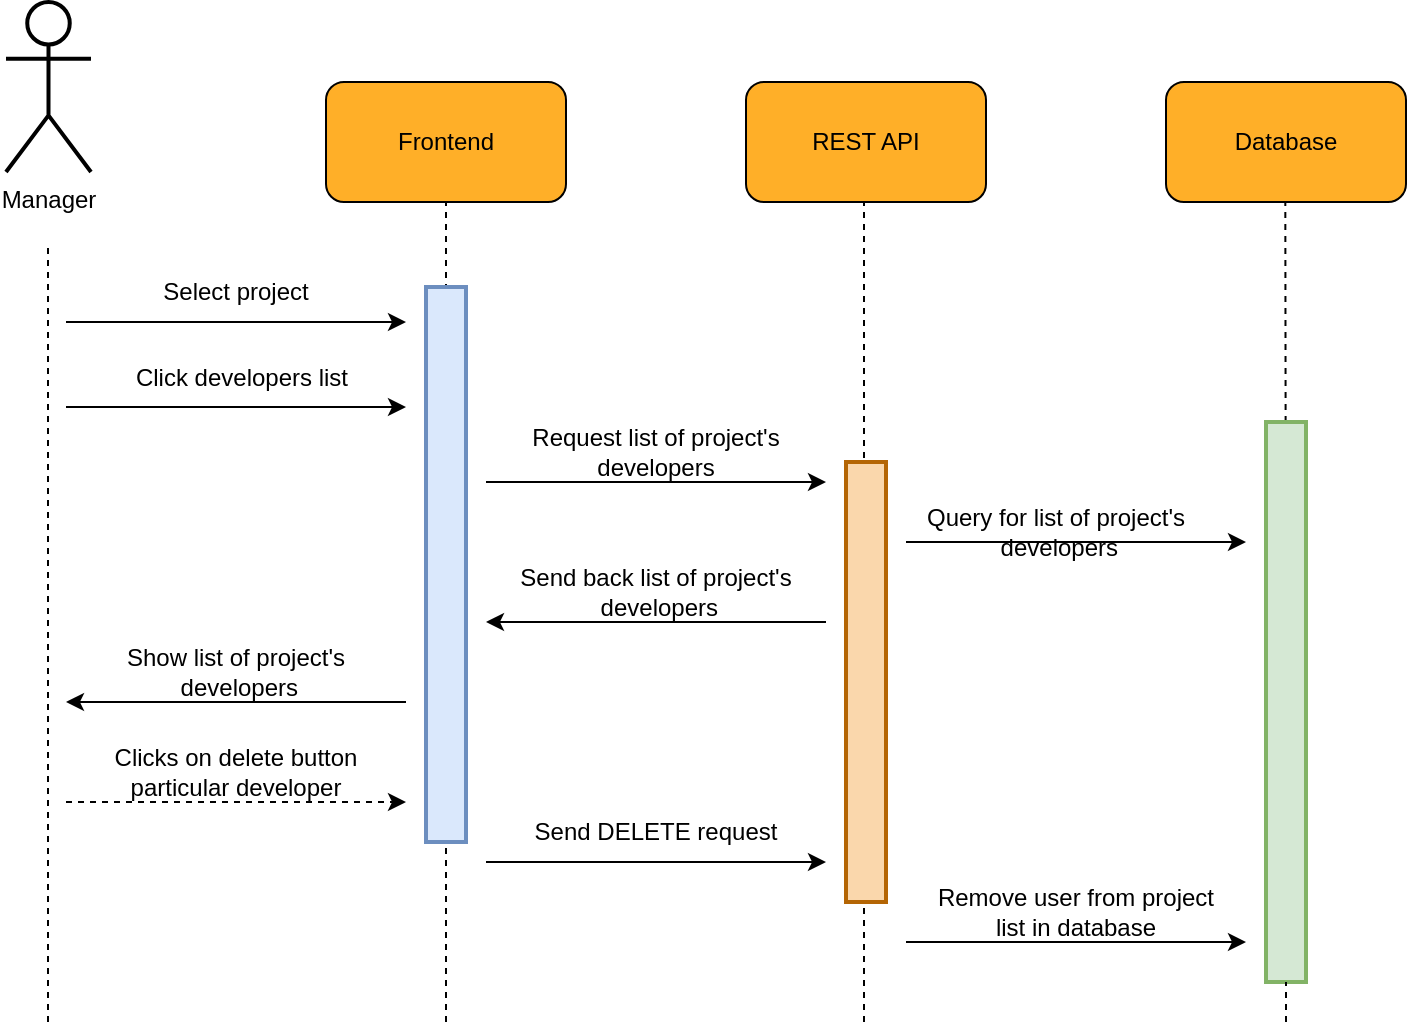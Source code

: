 <mxfile version="16.1.2" type="device"><diagram id="6zhvzYkgCJgWaa-C8Zsw" name="Page-1"><mxGraphModel dx="1102" dy="981" grid="1" gridSize="10" guides="1" tooltips="1" connect="1" arrows="1" fold="1" page="1" pageScale="1" pageWidth="850" pageHeight="1100" math="0" shadow="0"><root><mxCell id="0"/><mxCell id="1" parent="0"/><mxCell id="cVH0PqJ_mAe9mKtCRDbs-1" value="" style="endArrow=none;dashed=1;html=1;rounded=0;jumpSize=6;strokeWidth=1;startArrow=none;fontSize=12;" parent="1" edge="1"><mxGeometry width="50" height="50" relative="1" as="geometry"><mxPoint x="479" y="700" as="sourcePoint"/><mxPoint x="479" y="290" as="targetPoint"/></mxGeometry></mxCell><mxCell id="cVH0PqJ_mAe9mKtCRDbs-2" value="" style="group;fontSize=12;" parent="1" vertex="1" connectable="0"><mxGeometry x="210" y="230" width="120" height="60" as="geometry"/></mxCell><mxCell id="cVH0PqJ_mAe9mKtCRDbs-3" value="" style="rounded=1;whiteSpace=wrap;html=1;fillColor=#FFAF28;fontSize=12;" parent="cVH0PqJ_mAe9mKtCRDbs-2" vertex="1"><mxGeometry width="120" height="60" as="geometry"/></mxCell><mxCell id="cVH0PqJ_mAe9mKtCRDbs-4" value="&lt;font style=&quot;font-size: 12px;&quot;&gt;Frontend&lt;/font&gt;" style="text;html=1;strokeColor=none;fillColor=none;align=center;verticalAlign=middle;whiteSpace=wrap;rounded=0;fontSize=12;" parent="cVH0PqJ_mAe9mKtCRDbs-2" vertex="1"><mxGeometry x="30" y="15" width="60" height="30" as="geometry"/></mxCell><mxCell id="cVH0PqJ_mAe9mKtCRDbs-5" value="" style="group;fontSize=12;" parent="1" vertex="1" connectable="0"><mxGeometry x="420" y="230" width="120" height="60" as="geometry"/></mxCell><mxCell id="cVH0PqJ_mAe9mKtCRDbs-6" value="" style="rounded=1;whiteSpace=wrap;html=1;fillColor=#FFAF28;fontSize=12;" parent="cVH0PqJ_mAe9mKtCRDbs-5" vertex="1"><mxGeometry width="120" height="60" as="geometry"/></mxCell><mxCell id="cVH0PqJ_mAe9mKtCRDbs-7" value="&lt;font style=&quot;font-size: 12px;&quot;&gt;REST API&lt;/font&gt;" style="text;html=1;strokeColor=none;fillColor=none;align=center;verticalAlign=middle;whiteSpace=wrap;rounded=0;fontSize=12;" parent="cVH0PqJ_mAe9mKtCRDbs-5" vertex="1"><mxGeometry x="30" y="15" width="60" height="30" as="geometry"/></mxCell><mxCell id="cVH0PqJ_mAe9mKtCRDbs-8" value="" style="endArrow=none;dashed=1;html=1;rounded=0;entryX=0.5;entryY=1;entryDx=0;entryDy=0;jumpSize=6;strokeWidth=1;fontSize=12;" parent="1" target="cVH0PqJ_mAe9mKtCRDbs-3" edge="1"><mxGeometry width="50" height="50" relative="1" as="geometry"><mxPoint x="270" y="700" as="sourcePoint"/><mxPoint x="420" y="210" as="targetPoint"/></mxGeometry></mxCell><mxCell id="cVH0PqJ_mAe9mKtCRDbs-9" value="Manager" style="shape=umlActor;verticalLabelPosition=bottom;verticalAlign=top;html=1;outlineConnect=0;rounded=1;strokeWidth=2;fontSize=12;" parent="1" vertex="1"><mxGeometry x="50" y="190" width="42.5" height="85" as="geometry"/></mxCell><mxCell id="cVH0PqJ_mAe9mKtCRDbs-10" value="" style="endArrow=none;dashed=1;html=1;rounded=0;jumpSize=6;strokeWidth=1;fontSize=12;" parent="1" edge="1"><mxGeometry width="50" height="50" relative="1" as="geometry"><mxPoint x="71" y="700" as="sourcePoint"/><mxPoint x="71" y="310" as="targetPoint"/></mxGeometry></mxCell><mxCell id="cVH0PqJ_mAe9mKtCRDbs-11" value="" style="group;fontSize=12;" parent="1" vertex="1" connectable="0"><mxGeometry x="630" y="230" width="120" height="60" as="geometry"/></mxCell><mxCell id="cVH0PqJ_mAe9mKtCRDbs-12" value="" style="rounded=1;whiteSpace=wrap;html=1;fillColor=#FFAF28;fontSize=12;" parent="cVH0PqJ_mAe9mKtCRDbs-11" vertex="1"><mxGeometry width="120" height="60" as="geometry"/></mxCell><mxCell id="cVH0PqJ_mAe9mKtCRDbs-13" value="&lt;font style=&quot;font-size: 12px&quot;&gt;Database&lt;/font&gt;" style="text;html=1;strokeColor=none;fillColor=none;align=center;verticalAlign=middle;whiteSpace=wrap;rounded=0;fontSize=12;" parent="cVH0PqJ_mAe9mKtCRDbs-11" vertex="1"><mxGeometry x="30" y="15" width="60" height="30" as="geometry"/></mxCell><mxCell id="cVH0PqJ_mAe9mKtCRDbs-14" value="" style="endArrow=none;dashed=1;html=1;rounded=0;jumpSize=6;strokeWidth=1;fontSize=12;startArrow=none;" parent="1" source="cVH0PqJ_mAe9mKtCRDbs-37" edge="1"><mxGeometry width="50" height="50" relative="1" as="geometry"><mxPoint x="689.66" y="790" as="sourcePoint"/><mxPoint x="689.66" y="290" as="targetPoint"/></mxGeometry></mxCell><mxCell id="cVH0PqJ_mAe9mKtCRDbs-15" value="" style="endArrow=classic;html=1;rounded=0;" parent="1" edge="1"><mxGeometry width="50" height="50" relative="1" as="geometry"><mxPoint x="80" y="350" as="sourcePoint"/><mxPoint x="250" y="350" as="targetPoint"/></mxGeometry></mxCell><mxCell id="cVH0PqJ_mAe9mKtCRDbs-16" value="Select project" style="text;html=1;strokeColor=none;fillColor=none;align=center;verticalAlign=middle;whiteSpace=wrap;rounded=0;" parent="1" vertex="1"><mxGeometry x="90" y="320" width="150" height="30" as="geometry"/></mxCell><mxCell id="cVH0PqJ_mAe9mKtCRDbs-17" value="" style="endArrow=classic;html=1;rounded=0;" parent="1" edge="1"><mxGeometry width="50" height="50" relative="1" as="geometry"><mxPoint x="80" y="392.5" as="sourcePoint"/><mxPoint x="250" y="392.5" as="targetPoint"/></mxGeometry></mxCell><mxCell id="cVH0PqJ_mAe9mKtCRDbs-18" value="Click developers list" style="text;html=1;strokeColor=none;fillColor=none;align=center;verticalAlign=middle;whiteSpace=wrap;rounded=0;" parent="1" vertex="1"><mxGeometry x="92.5" y="362.5" width="150" height="30" as="geometry"/></mxCell><mxCell id="cVH0PqJ_mAe9mKtCRDbs-19" value="" style="endArrow=classic;html=1;rounded=0;" parent="1" edge="1"><mxGeometry width="50" height="50" relative="1" as="geometry"><mxPoint x="290" y="430" as="sourcePoint"/><mxPoint x="460" y="430" as="targetPoint"/></mxGeometry></mxCell><mxCell id="cVH0PqJ_mAe9mKtCRDbs-20" value="Request list of project's developers" style="text;html=1;strokeColor=none;fillColor=none;align=center;verticalAlign=middle;whiteSpace=wrap;rounded=0;" parent="1" vertex="1"><mxGeometry x="300" y="400" width="150" height="30" as="geometry"/></mxCell><mxCell id="cVH0PqJ_mAe9mKtCRDbs-21" value="" style="endArrow=classic;html=1;rounded=0;" parent="1" edge="1"><mxGeometry width="50" height="50" relative="1" as="geometry"><mxPoint x="500" y="460" as="sourcePoint"/><mxPoint x="670" y="460" as="targetPoint"/></mxGeometry></mxCell><mxCell id="cVH0PqJ_mAe9mKtCRDbs-22" value="Query for list of&amp;nbsp;project's&lt;br&gt;&amp;nbsp;developers" style="text;html=1;strokeColor=none;fillColor=none;align=center;verticalAlign=middle;whiteSpace=wrap;rounded=0;" parent="1" vertex="1"><mxGeometry x="500" y="440" width="150" height="30" as="geometry"/></mxCell><mxCell id="cVH0PqJ_mAe9mKtCRDbs-23" value="" style="group" parent="1" vertex="1" connectable="0"><mxGeometry x="290" y="470" width="170" height="30" as="geometry"/></mxCell><mxCell id="cVH0PqJ_mAe9mKtCRDbs-24" value="" style="endArrow=classic;html=1;rounded=0;" parent="cVH0PqJ_mAe9mKtCRDbs-23" edge="1"><mxGeometry width="50" height="50" relative="1" as="geometry"><mxPoint x="170" y="30.0" as="sourcePoint"/><mxPoint y="30.0" as="targetPoint"/></mxGeometry></mxCell><mxCell id="cVH0PqJ_mAe9mKtCRDbs-25" value="Send back list of&amp;nbsp;project's&lt;br&gt;&amp;nbsp;developers" style="text;html=1;strokeColor=none;fillColor=none;align=center;verticalAlign=middle;whiteSpace=wrap;rounded=0;" parent="cVH0PqJ_mAe9mKtCRDbs-23" vertex="1"><mxGeometry x="10" width="150" height="30" as="geometry"/></mxCell><mxCell id="cVH0PqJ_mAe9mKtCRDbs-26" value="" style="group" parent="1" vertex="1" connectable="0"><mxGeometry x="80" y="510" width="170" height="30" as="geometry"/></mxCell><mxCell id="cVH0PqJ_mAe9mKtCRDbs-27" value="" style="endArrow=classic;html=1;rounded=0;" parent="cVH0PqJ_mAe9mKtCRDbs-26" edge="1"><mxGeometry width="50" height="50" relative="1" as="geometry"><mxPoint x="170" y="30.0" as="sourcePoint"/><mxPoint y="30.0" as="targetPoint"/></mxGeometry></mxCell><mxCell id="cVH0PqJ_mAe9mKtCRDbs-28" value="Show list of&amp;nbsp;project's&lt;br&gt;&amp;nbsp;developers" style="text;html=1;strokeColor=none;fillColor=none;align=center;verticalAlign=middle;whiteSpace=wrap;rounded=0;" parent="cVH0PqJ_mAe9mKtCRDbs-26" vertex="1"><mxGeometry x="10" width="150" height="30" as="geometry"/></mxCell><mxCell id="cVH0PqJ_mAe9mKtCRDbs-29" value="" style="endArrow=classic;html=1;rounded=0;dashed=1;" parent="1" edge="1"><mxGeometry width="50" height="50" relative="1" as="geometry"><mxPoint x="80" y="590" as="sourcePoint"/><mxPoint x="250" y="590" as="targetPoint"/></mxGeometry></mxCell><mxCell id="cVH0PqJ_mAe9mKtCRDbs-30" value="Clicks on delete button particular developer" style="text;html=1;strokeColor=none;fillColor=none;align=center;verticalAlign=middle;whiteSpace=wrap;rounded=0;" parent="1" vertex="1"><mxGeometry x="90" y="560" width="150" height="30" as="geometry"/></mxCell><mxCell id="cVH0PqJ_mAe9mKtCRDbs-31" value="" style="endArrow=classic;html=1;rounded=0;" parent="1" edge="1"><mxGeometry width="50" height="50" relative="1" as="geometry"><mxPoint x="290" y="620" as="sourcePoint"/><mxPoint x="460" y="620" as="targetPoint"/></mxGeometry></mxCell><mxCell id="cVH0PqJ_mAe9mKtCRDbs-32" value="Send DELETE request" style="text;html=1;strokeColor=none;fillColor=none;align=center;verticalAlign=middle;whiteSpace=wrap;rounded=0;" parent="1" vertex="1"><mxGeometry x="300" y="590" width="150" height="30" as="geometry"/></mxCell><mxCell id="cVH0PqJ_mAe9mKtCRDbs-33" value="" style="endArrow=classic;html=1;rounded=0;" parent="1" edge="1"><mxGeometry width="50" height="50" relative="1" as="geometry"><mxPoint x="500" y="660" as="sourcePoint"/><mxPoint x="670" y="660" as="targetPoint"/></mxGeometry></mxCell><mxCell id="cVH0PqJ_mAe9mKtCRDbs-34" value="Remove user from project list in database" style="text;html=1;strokeColor=none;fillColor=none;align=center;verticalAlign=middle;whiteSpace=wrap;rounded=0;" parent="1" vertex="1"><mxGeometry x="510" y="630" width="150" height="30" as="geometry"/></mxCell><mxCell id="cVH0PqJ_mAe9mKtCRDbs-35" value="" style="rounded=0;whiteSpace=wrap;html=1;fontSize=12;strokeWidth=2;fillColor=#dae8fc;strokeColor=#6c8ebf;" parent="1" vertex="1"><mxGeometry x="260" y="332.5" width="20" height="277.5" as="geometry"/></mxCell><mxCell id="cVH0PqJ_mAe9mKtCRDbs-36" value="" style="rounded=0;whiteSpace=wrap;html=1;fontSize=12;strokeWidth=2;fillColor=#fad7ac;strokeColor=#b46504;" parent="1" vertex="1"><mxGeometry x="470" y="420" width="20" height="220" as="geometry"/></mxCell><mxCell id="cVH0PqJ_mAe9mKtCRDbs-37" value="" style="rounded=0;whiteSpace=wrap;html=1;fontSize=12;strokeWidth=2;fillColor=#d5e8d4;strokeColor=#82b366;" parent="1" vertex="1"><mxGeometry x="680" y="400" width="20" height="280" as="geometry"/></mxCell><mxCell id="cVH0PqJ_mAe9mKtCRDbs-38" value="" style="endArrow=none;dashed=1;html=1;rounded=0;jumpSize=6;strokeWidth=1;fontSize=12;startArrow=none;" parent="1" target="cVH0PqJ_mAe9mKtCRDbs-37" edge="1"><mxGeometry width="50" height="50" relative="1" as="geometry"><mxPoint x="690" y="700" as="sourcePoint"/><mxPoint x="689.66" y="290" as="targetPoint"/></mxGeometry></mxCell></root></mxGraphModel></diagram></mxfile>